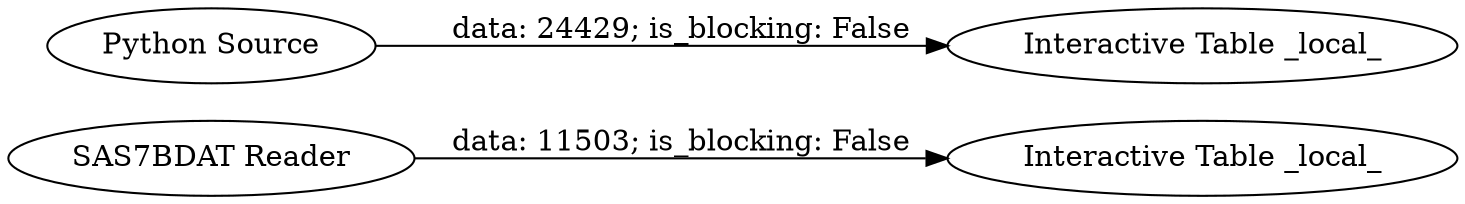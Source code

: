 digraph {
	"6430618264802807981_1056" [label="SAS7BDAT Reader"]
	"6430618264802807981_1054" [label="Python Source"]
	"6430618264802807981_1055" [label="Interactive Table _local_"]
	"6430618264802807981_1053" [label="Interactive Table _local_"]
	"6430618264802807981_1056" -> "6430618264802807981_1053" [label="data: 11503; is_blocking: False"]
	"6430618264802807981_1054" -> "6430618264802807981_1055" [label="data: 24429; is_blocking: False"]
	rankdir=LR
}
